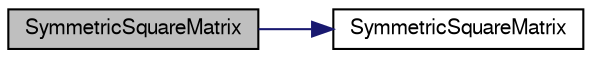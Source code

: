 digraph "SymmetricSquareMatrix"
{
  bgcolor="transparent";
  edge [fontname="FreeSans",fontsize="10",labelfontname="FreeSans",labelfontsize="10"];
  node [fontname="FreeSans",fontsize="10",shape=record];
  rankdir="LR";
  Node3 [label="SymmetricSquareMatrix",height=0.2,width=0.4,color="black", fillcolor="grey75", style="filled", fontcolor="black"];
  Node3 -> Node4 [color="midnightblue",fontsize="10",style="solid",fontname="FreeSans"];
  Node4 [label="SymmetricSquareMatrix",height=0.2,width=0.4,color="black",URL="$a27086.html#aff6c4f935313390485c4dece7d123ef2",tooltip="Null constructor. "];
}
